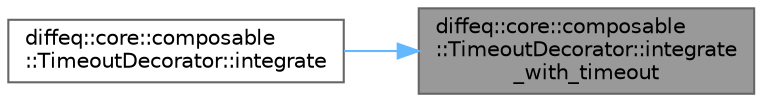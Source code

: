 digraph "diffeq::core::composable::TimeoutDecorator::integrate_with_timeout"
{
 // LATEX_PDF_SIZE
  bgcolor="transparent";
  edge [fontname=Helvetica,fontsize=10,labelfontname=Helvetica,labelfontsize=10];
  node [fontname=Helvetica,fontsize=10,shape=box,height=0.2,width=0.4];
  rankdir="RL";
  Node1 [id="Node000001",label="diffeq::core::composable\l::TimeoutDecorator::integrate\l_with_timeout",height=0.2,width=0.4,color="gray40", fillcolor="grey60", style="filled", fontcolor="black",tooltip="Main timeout-protected integration method."];
  Node1 -> Node2 [id="edge1_Node000001_Node000002",dir="back",color="steelblue1",style="solid",tooltip=" "];
  Node2 [id="Node000002",label="diffeq::core::composable\l::TimeoutDecorator::integrate",height=0.2,width=0.4,color="grey40", fillcolor="white", style="filled",URL="$classdiffeq_1_1core_1_1composable_1_1_timeout_decorator.html#a2c8f6ebf00402e9d085a4b29db43858e",tooltip="Override standard integrate to use timeout protection."];
}
